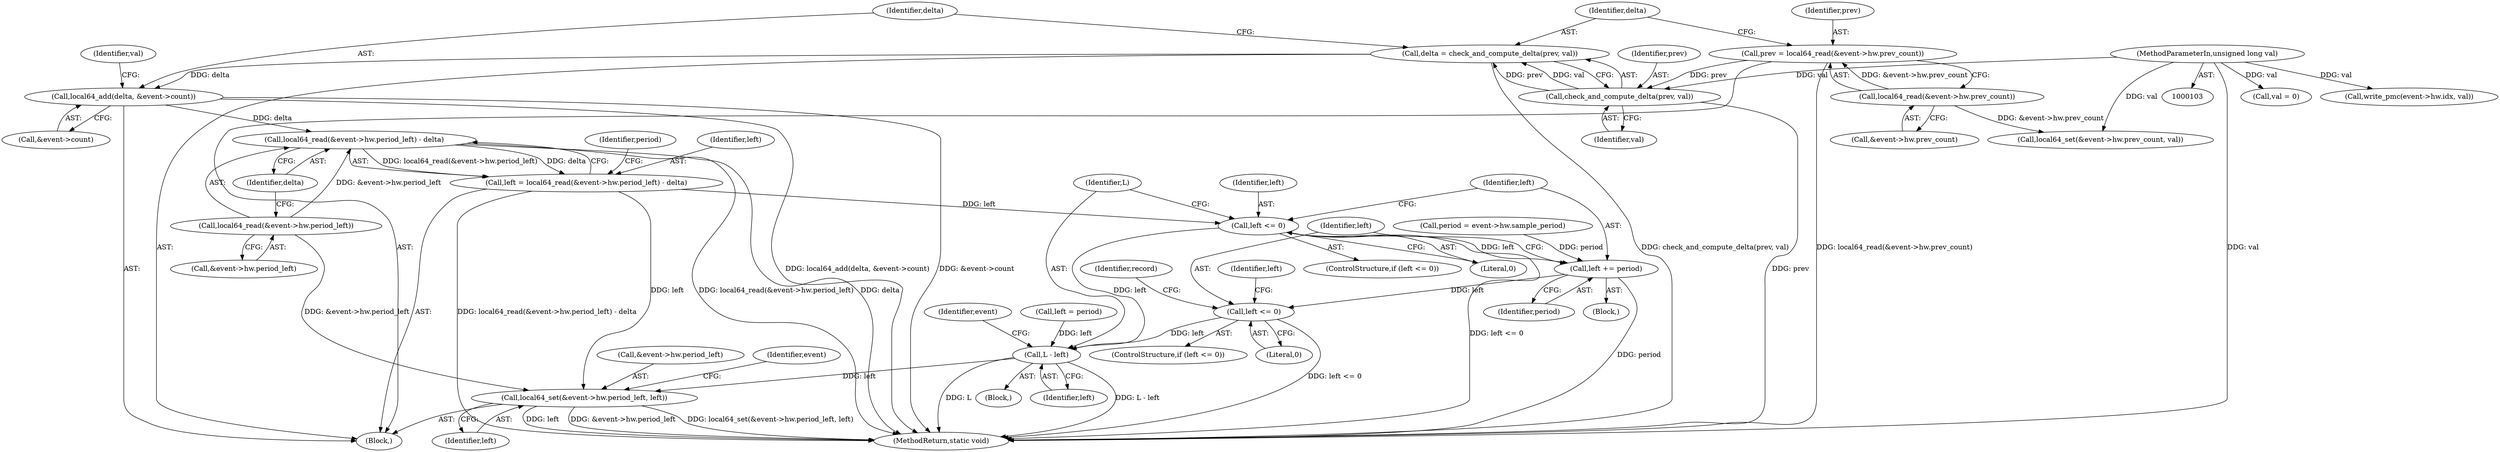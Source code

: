 digraph "0_linux_a8b0ca17b80e92faab46ee7179ba9e99ccb61233_16@API" {
"1000165" [label="(Call,local64_read(&event->hw.period_left) - delta)"];
"1000166" [label="(Call,local64_read(&event->hw.period_left))"];
"1000154" [label="(Call,local64_add(delta, &event->count))"];
"1000149" [label="(Call,delta = check_and_compute_delta(prev, val))"];
"1000151" [label="(Call,check_and_compute_delta(prev, val))"];
"1000140" [label="(Call,prev = local64_read(&event->hw.prev_count))"];
"1000142" [label="(Call,local64_read(&event->hw.prev_count))"];
"1000105" [label="(MethodParameterIn,unsigned long val)"];
"1000163" [label="(Call,left = local64_read(&event->hw.period_left) - delta)"];
"1000178" [label="(Call,left <= 0)"];
"1000182" [label="(Call,left += period)"];
"1000186" [label="(Call,left <= 0)"];
"1000206" [label="(Call,L - left)"];
"1000224" [label="(Call,local64_set(&event->hw.period_left, left))"];
"1000208" [label="(Identifier,left)"];
"1000224" [label="(Call,local64_set(&event->hw.period_left, left))"];
"1000105" [label="(MethodParameterIn,unsigned long val)"];
"1000164" [label="(Identifier,left)"];
"1000179" [label="(Identifier,left)"];
"1000181" [label="(Block,)"];
"1000185" [label="(ControlStructure,if (left <= 0))"];
"1000178" [label="(Call,left <= 0)"];
"1000163" [label="(Call,left = local64_read(&event->hw.period_left) - delta)"];
"1000184" [label="(Identifier,period)"];
"1000107" [label="(Block,)"];
"1000225" [label="(Call,&event->hw.period_left)"];
"1000141" [label="(Identifier,prev)"];
"1000149" [label="(Call,delta = check_and_compute_delta(prev, val))"];
"1000160" [label="(Call,val = 0)"];
"1000233" [label="(Identifier,event)"];
"1000142" [label="(Call,local64_read(&event->hw.prev_count))"];
"1000188" [label="(Literal,0)"];
"1000183" [label="(Identifier,left)"];
"1000207" [label="(Identifier,L)"];
"1000206" [label="(Call,L - left)"];
"1000155" [label="(Identifier,delta)"];
"1000180" [label="(Literal,0)"];
"1000186" [label="(Call,left <= 0)"];
"1000190" [label="(Identifier,left)"];
"1000274" [label="(MethodReturn,static void)"];
"1000187" [label="(Identifier,left)"];
"1000216" [label="(Call,local64_set(&event->hw.prev_count, val))"];
"1000140" [label="(Call,prev = local64_read(&event->hw.prev_count))"];
"1000151" [label="(Call,check_and_compute_delta(prev, val))"];
"1000156" [label="(Call,&event->count)"];
"1000176" [label="(Block,)"];
"1000166" [label="(Call,local64_read(&event->hw.period_left))"];
"1000150" [label="(Identifier,delta)"];
"1000165" [label="(Call,local64_read(&event->hw.period_left) - delta)"];
"1000209" [label="(Call,write_pmc(event->hw.idx, val))"];
"1000182" [label="(Call,left += period)"];
"1000143" [label="(Call,&event->hw.prev_count)"];
"1000154" [label="(Call,local64_add(delta, &event->count))"];
"1000167" [label="(Call,&event->hw.period_left)"];
"1000109" [label="(Call,period = event->hw.sample_period)"];
"1000193" [label="(Identifier,record)"];
"1000152" [label="(Identifier,prev)"];
"1000212" [label="(Identifier,event)"];
"1000153" [label="(Identifier,val)"];
"1000173" [label="(Identifier,delta)"];
"1000177" [label="(ControlStructure,if (left <= 0))"];
"1000175" [label="(Identifier,period)"];
"1000189" [label="(Call,left = period)"];
"1000231" [label="(Identifier,left)"];
"1000161" [label="(Identifier,val)"];
"1000165" -> "1000163"  [label="AST: "];
"1000165" -> "1000173"  [label="CFG: "];
"1000166" -> "1000165"  [label="AST: "];
"1000173" -> "1000165"  [label="AST: "];
"1000163" -> "1000165"  [label="CFG: "];
"1000165" -> "1000274"  [label="DDG: local64_read(&event->hw.period_left)"];
"1000165" -> "1000274"  [label="DDG: delta"];
"1000165" -> "1000163"  [label="DDG: local64_read(&event->hw.period_left)"];
"1000165" -> "1000163"  [label="DDG: delta"];
"1000166" -> "1000165"  [label="DDG: &event->hw.period_left"];
"1000154" -> "1000165"  [label="DDG: delta"];
"1000166" -> "1000167"  [label="CFG: "];
"1000167" -> "1000166"  [label="AST: "];
"1000173" -> "1000166"  [label="CFG: "];
"1000166" -> "1000224"  [label="DDG: &event->hw.period_left"];
"1000154" -> "1000107"  [label="AST: "];
"1000154" -> "1000156"  [label="CFG: "];
"1000155" -> "1000154"  [label="AST: "];
"1000156" -> "1000154"  [label="AST: "];
"1000161" -> "1000154"  [label="CFG: "];
"1000154" -> "1000274"  [label="DDG: local64_add(delta, &event->count)"];
"1000154" -> "1000274"  [label="DDG: &event->count"];
"1000149" -> "1000154"  [label="DDG: delta"];
"1000149" -> "1000107"  [label="AST: "];
"1000149" -> "1000151"  [label="CFG: "];
"1000150" -> "1000149"  [label="AST: "];
"1000151" -> "1000149"  [label="AST: "];
"1000155" -> "1000149"  [label="CFG: "];
"1000149" -> "1000274"  [label="DDG: check_and_compute_delta(prev, val)"];
"1000151" -> "1000149"  [label="DDG: prev"];
"1000151" -> "1000149"  [label="DDG: val"];
"1000151" -> "1000153"  [label="CFG: "];
"1000152" -> "1000151"  [label="AST: "];
"1000153" -> "1000151"  [label="AST: "];
"1000151" -> "1000274"  [label="DDG: prev"];
"1000140" -> "1000151"  [label="DDG: prev"];
"1000105" -> "1000151"  [label="DDG: val"];
"1000140" -> "1000107"  [label="AST: "];
"1000140" -> "1000142"  [label="CFG: "];
"1000141" -> "1000140"  [label="AST: "];
"1000142" -> "1000140"  [label="AST: "];
"1000150" -> "1000140"  [label="CFG: "];
"1000140" -> "1000274"  [label="DDG: local64_read(&event->hw.prev_count)"];
"1000142" -> "1000140"  [label="DDG: &event->hw.prev_count"];
"1000142" -> "1000143"  [label="CFG: "];
"1000143" -> "1000142"  [label="AST: "];
"1000142" -> "1000216"  [label="DDG: &event->hw.prev_count"];
"1000105" -> "1000103"  [label="AST: "];
"1000105" -> "1000274"  [label="DDG: val"];
"1000105" -> "1000160"  [label="DDG: val"];
"1000105" -> "1000209"  [label="DDG: val"];
"1000105" -> "1000216"  [label="DDG: val"];
"1000163" -> "1000107"  [label="AST: "];
"1000164" -> "1000163"  [label="AST: "];
"1000175" -> "1000163"  [label="CFG: "];
"1000163" -> "1000274"  [label="DDG: local64_read(&event->hw.period_left) - delta"];
"1000163" -> "1000178"  [label="DDG: left"];
"1000163" -> "1000224"  [label="DDG: left"];
"1000178" -> "1000177"  [label="AST: "];
"1000178" -> "1000180"  [label="CFG: "];
"1000179" -> "1000178"  [label="AST: "];
"1000180" -> "1000178"  [label="AST: "];
"1000183" -> "1000178"  [label="CFG: "];
"1000207" -> "1000178"  [label="CFG: "];
"1000178" -> "1000274"  [label="DDG: left <= 0"];
"1000178" -> "1000182"  [label="DDG: left"];
"1000178" -> "1000206"  [label="DDG: left"];
"1000182" -> "1000181"  [label="AST: "];
"1000182" -> "1000184"  [label="CFG: "];
"1000183" -> "1000182"  [label="AST: "];
"1000184" -> "1000182"  [label="AST: "];
"1000187" -> "1000182"  [label="CFG: "];
"1000182" -> "1000274"  [label="DDG: period"];
"1000109" -> "1000182"  [label="DDG: period"];
"1000182" -> "1000186"  [label="DDG: left"];
"1000186" -> "1000185"  [label="AST: "];
"1000186" -> "1000188"  [label="CFG: "];
"1000187" -> "1000186"  [label="AST: "];
"1000188" -> "1000186"  [label="AST: "];
"1000190" -> "1000186"  [label="CFG: "];
"1000193" -> "1000186"  [label="CFG: "];
"1000186" -> "1000274"  [label="DDG: left <= 0"];
"1000186" -> "1000206"  [label="DDG: left"];
"1000206" -> "1000176"  [label="AST: "];
"1000206" -> "1000208"  [label="CFG: "];
"1000207" -> "1000206"  [label="AST: "];
"1000208" -> "1000206"  [label="AST: "];
"1000212" -> "1000206"  [label="CFG: "];
"1000206" -> "1000274"  [label="DDG: L - left"];
"1000206" -> "1000274"  [label="DDG: L"];
"1000189" -> "1000206"  [label="DDG: left"];
"1000206" -> "1000224"  [label="DDG: left"];
"1000224" -> "1000107"  [label="AST: "];
"1000224" -> "1000231"  [label="CFG: "];
"1000225" -> "1000224"  [label="AST: "];
"1000231" -> "1000224"  [label="AST: "];
"1000233" -> "1000224"  [label="CFG: "];
"1000224" -> "1000274"  [label="DDG: left"];
"1000224" -> "1000274"  [label="DDG: &event->hw.period_left"];
"1000224" -> "1000274"  [label="DDG: local64_set(&event->hw.period_left, left)"];
}
